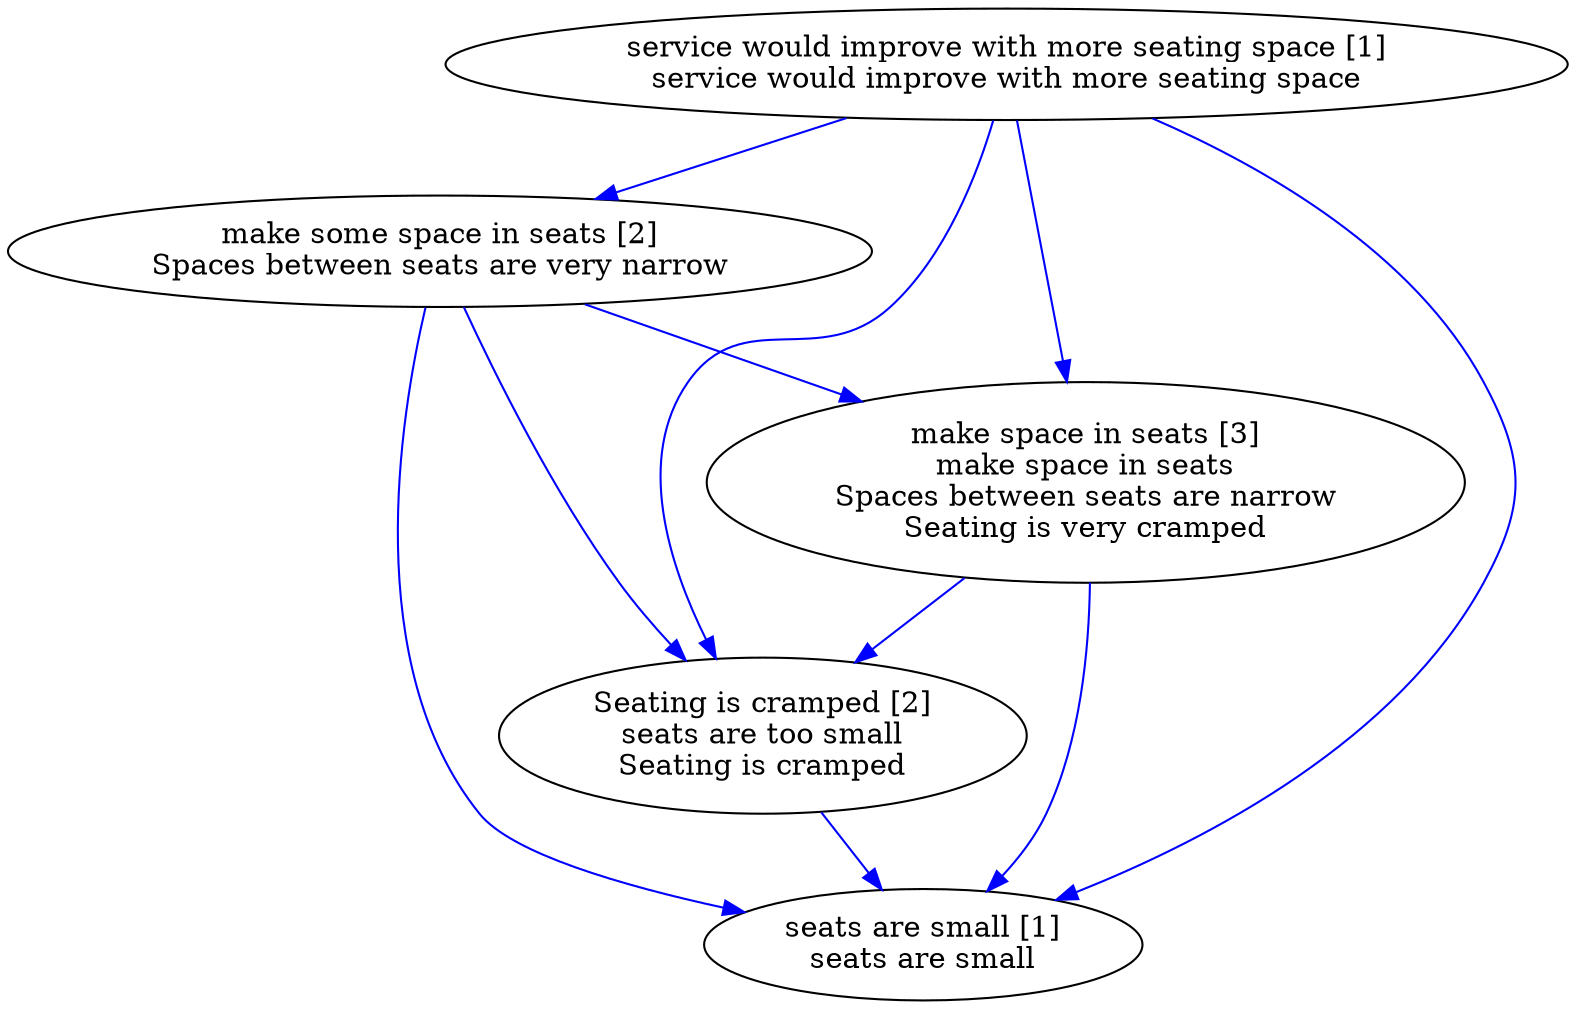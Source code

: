 digraph collapsedGraph {
"make some space in seats [2]\nSpaces between seats are very narrow""Seating is cramped [2]\nseats are too small\nSeating is cramped""make space in seats [3]\nmake space in seats\nSpaces between seats are narrow\nSeating is very cramped""seats are small [1]\nseats are small""service would improve with more seating space [1]\nservice would improve with more seating space""make some space in seats [2]\nSpaces between seats are very narrow" -> "make space in seats [3]\nmake space in seats\nSpaces between seats are narrow\nSeating is very cramped" [color=blue]
"make some space in seats [2]\nSpaces between seats are very narrow" -> "seats are small [1]\nseats are small" [color=blue]
"make space in seats [3]\nmake space in seats\nSpaces between seats are narrow\nSeating is very cramped" -> "Seating is cramped [2]\nseats are too small\nSeating is cramped" [color=blue]
"service would improve with more seating space [1]\nservice would improve with more seating space" -> "make space in seats [3]\nmake space in seats\nSpaces between seats are narrow\nSeating is very cramped" [color=blue]
"make some space in seats [2]\nSpaces between seats are very narrow" -> "Seating is cramped [2]\nseats are too small\nSeating is cramped" [color=blue]
"make space in seats [3]\nmake space in seats\nSpaces between seats are narrow\nSeating is very cramped" -> "seats are small [1]\nseats are small" [color=blue]
"service would improve with more seating space [1]\nservice would improve with more seating space" -> "Seating is cramped [2]\nseats are too small\nSeating is cramped" [color=blue]
"service would improve with more seating space [1]\nservice would improve with more seating space" -> "seats are small [1]\nseats are small" [color=blue]
"Seating is cramped [2]\nseats are too small\nSeating is cramped" -> "seats are small [1]\nseats are small" [color=blue]
"service would improve with more seating space [1]\nservice would improve with more seating space" -> "make some space in seats [2]\nSpaces between seats are very narrow" [color=blue]
}